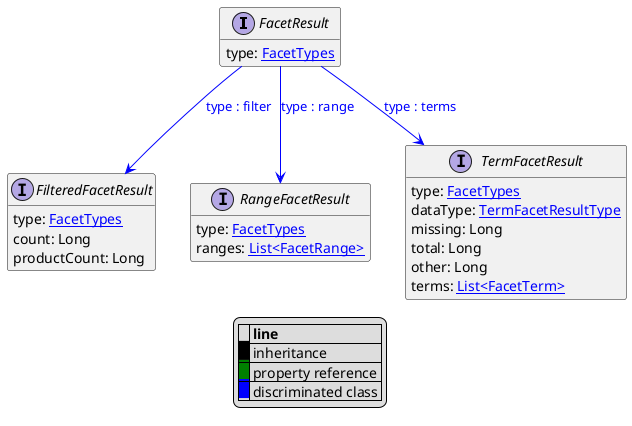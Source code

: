@startuml

hide empty fields
hide empty methods
legend
|= |= line |
|<back:black>   </back>| inheritance |
|<back:green>   </back>| property reference |
|<back:blue>   </back>| discriminated class |
endlegend
interface FacetResult [[FacetResult.svg]]  {
    type: [[FacetTypes.svg FacetTypes]]
}


interface FilteredFacetResult [[FilteredFacetResult.svg]]  {
    type: [[FacetTypes.svg FacetTypes]]
    count: Long
    productCount: Long
}
interface RangeFacetResult [[RangeFacetResult.svg]]  {
    type: [[FacetTypes.svg FacetTypes]]
    ranges: [[FacetRange.svg List<FacetRange>]]
}
interface TermFacetResult [[TermFacetResult.svg]]  {
    type: [[FacetTypes.svg FacetTypes]]
    dataType: [[TermFacetResultType.svg TermFacetResultType]]
    missing: Long
    total: Long
    other: Long
    terms: [[FacetTerm.svg List<FacetTerm>]]
}

FacetResult --> FilteredFacetResult #blue;text:blue : "type : filter"
FacetResult --> RangeFacetResult #blue;text:blue : "type : range"
FacetResult --> TermFacetResult #blue;text:blue : "type : terms"

@enduml
